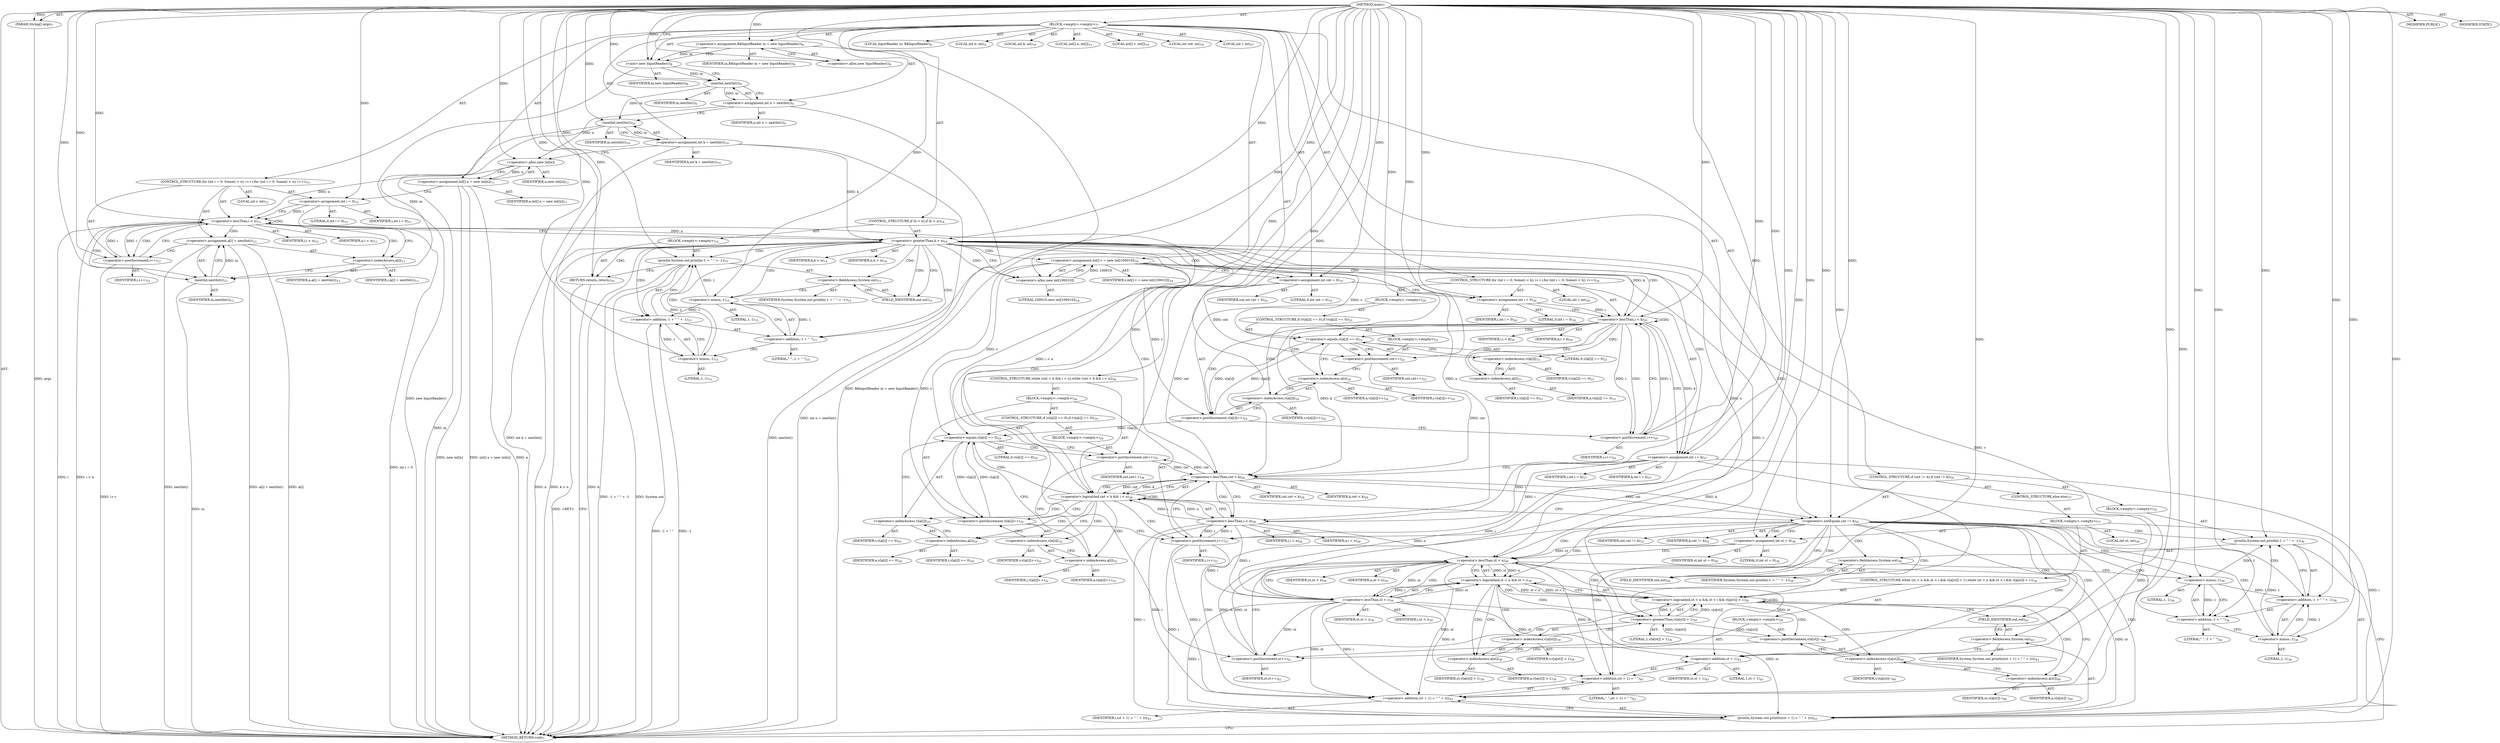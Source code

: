 digraph "main" {  
"31" [label = <(METHOD,main)<SUB>7</SUB>> ]
"32" [label = <(PARAM,String[] args)<SUB>7</SUB>> ]
"33" [label = <(BLOCK,&lt;empty&gt;,&lt;empty&gt;)<SUB>7</SUB>> ]
"4" [label = <(LOCAL,InputReader in: B$InputReader)<SUB>8</SUB>> ]
"34" [label = <(&lt;operator&gt;.assignment,B$InputReader in = new InputReader())<SUB>8</SUB>> ]
"35" [label = <(IDENTIFIER,in,B$InputReader in = new InputReader())<SUB>8</SUB>> ]
"36" [label = <(&lt;operator&gt;.alloc,new InputReader())<SUB>8</SUB>> ]
"37" [label = <(&lt;init&gt;,new InputReader())<SUB>8</SUB>> ]
"3" [label = <(IDENTIFIER,in,new InputReader())<SUB>8</SUB>> ]
"38" [label = <(LOCAL,int n: int)<SUB>9</SUB>> ]
"39" [label = <(&lt;operator&gt;.assignment,int n = nextInt())<SUB>9</SUB>> ]
"40" [label = <(IDENTIFIER,n,int n = nextInt())<SUB>9</SUB>> ]
"41" [label = <(nextInt,nextInt())<SUB>9</SUB>> ]
"42" [label = <(IDENTIFIER,in,nextInt())<SUB>9</SUB>> ]
"43" [label = <(LOCAL,int k: int)<SUB>10</SUB>> ]
"44" [label = <(&lt;operator&gt;.assignment,int k = nextInt())<SUB>10</SUB>> ]
"45" [label = <(IDENTIFIER,k,int k = nextInt())<SUB>10</SUB>> ]
"46" [label = <(nextInt,nextInt())<SUB>10</SUB>> ]
"47" [label = <(IDENTIFIER,in,nextInt())<SUB>10</SUB>> ]
"48" [label = <(LOCAL,int[] a: int[])<SUB>11</SUB>> ]
"49" [label = <(&lt;operator&gt;.assignment,int[] a = new int[n])<SUB>11</SUB>> ]
"50" [label = <(IDENTIFIER,a,int[] a = new int[n])<SUB>11</SUB>> ]
"51" [label = <(&lt;operator&gt;.alloc,new int[n])> ]
"52" [label = <(IDENTIFIER,n,new int[n])<SUB>11</SUB>> ]
"53" [label = <(CONTROL_STRUCTURE,for (int i = 0; Some(i &lt; n); i++),for (int i = 0; Some(i &lt; n); i++))<SUB>12</SUB>> ]
"54" [label = <(LOCAL,int i: int)<SUB>12</SUB>> ]
"55" [label = <(&lt;operator&gt;.assignment,int i = 0)<SUB>12</SUB>> ]
"56" [label = <(IDENTIFIER,i,int i = 0)<SUB>12</SUB>> ]
"57" [label = <(LITERAL,0,int i = 0)<SUB>12</SUB>> ]
"58" [label = <(&lt;operator&gt;.lessThan,i &lt; n)<SUB>12</SUB>> ]
"59" [label = <(IDENTIFIER,i,i &lt; n)<SUB>12</SUB>> ]
"60" [label = <(IDENTIFIER,n,i &lt; n)<SUB>12</SUB>> ]
"61" [label = <(&lt;operator&gt;.postIncrement,i++)<SUB>12</SUB>> ]
"62" [label = <(IDENTIFIER,i,i++)<SUB>12</SUB>> ]
"63" [label = <(&lt;operator&gt;.assignment,a[i] = nextInt())<SUB>13</SUB>> ]
"64" [label = <(&lt;operator&gt;.indexAccess,a[i])<SUB>13</SUB>> ]
"65" [label = <(IDENTIFIER,a,a[i] = nextInt())<SUB>13</SUB>> ]
"66" [label = <(IDENTIFIER,i,a[i] = nextInt())<SUB>13</SUB>> ]
"67" [label = <(nextInt,nextInt())<SUB>13</SUB>> ]
"68" [label = <(IDENTIFIER,in,nextInt())<SUB>13</SUB>> ]
"69" [label = <(CONTROL_STRUCTURE,if (k &gt; n),if (k &gt; n))<SUB>14</SUB>> ]
"70" [label = <(&lt;operator&gt;.greaterThan,k &gt; n)<SUB>14</SUB>> ]
"71" [label = <(IDENTIFIER,k,k &gt; n)<SUB>14</SUB>> ]
"72" [label = <(IDENTIFIER,n,k &gt; n)<SUB>14</SUB>> ]
"73" [label = <(BLOCK,&lt;empty&gt;,&lt;empty&gt;)<SUB>14</SUB>> ]
"74" [label = <(println,System.out.println(-1 + &quot; &quot; + -1))<SUB>15</SUB>> ]
"75" [label = <(&lt;operator&gt;.fieldAccess,System.out)<SUB>15</SUB>> ]
"76" [label = <(IDENTIFIER,System,System.out.println(-1 + &quot; &quot; + -1))<SUB>15</SUB>> ]
"77" [label = <(FIELD_IDENTIFIER,out,out)<SUB>15</SUB>> ]
"78" [label = <(&lt;operator&gt;.addition,-1 + &quot; &quot; + -1)<SUB>15</SUB>> ]
"79" [label = <(&lt;operator&gt;.addition,-1 + &quot; &quot;)<SUB>15</SUB>> ]
"80" [label = <(&lt;operator&gt;.minus,-1)<SUB>15</SUB>> ]
"81" [label = <(LITERAL,1,-1)<SUB>15</SUB>> ]
"82" [label = <(LITERAL,&quot; &quot;,-1 + &quot; &quot;)<SUB>15</SUB>> ]
"83" [label = <(&lt;operator&gt;.minus,-1)<SUB>15</SUB>> ]
"84" [label = <(LITERAL,1,-1)<SUB>15</SUB>> ]
"85" [label = <(RETURN,return;,return;)<SUB>16</SUB>> ]
"86" [label = <(LOCAL,int[] v: int[])<SUB>18</SUB>> ]
"87" [label = <(&lt;operator&gt;.assignment,int[] v = new int[100010])<SUB>18</SUB>> ]
"88" [label = <(IDENTIFIER,v,int[] v = new int[100010])<SUB>18</SUB>> ]
"89" [label = <(&lt;operator&gt;.alloc,new int[100010])> ]
"90" [label = <(LITERAL,100010,new int[100010])<SUB>18</SUB>> ]
"91" [label = <(LOCAL,int cnt: int)<SUB>19</SUB>> ]
"92" [label = <(&lt;operator&gt;.assignment,int cnt = 0)<SUB>19</SUB>> ]
"93" [label = <(IDENTIFIER,cnt,int cnt = 0)<SUB>19</SUB>> ]
"94" [label = <(LITERAL,0,int cnt = 0)<SUB>19</SUB>> ]
"95" [label = <(CONTROL_STRUCTURE,for (int i = 0; Some(i &lt; k); i++),for (int i = 0; Some(i &lt; k); i++))<SUB>20</SUB>> ]
"96" [label = <(LOCAL,int i: int)<SUB>20</SUB>> ]
"97" [label = <(&lt;operator&gt;.assignment,int i = 0)<SUB>20</SUB>> ]
"98" [label = <(IDENTIFIER,i,int i = 0)<SUB>20</SUB>> ]
"99" [label = <(LITERAL,0,int i = 0)<SUB>20</SUB>> ]
"100" [label = <(&lt;operator&gt;.lessThan,i &lt; k)<SUB>20</SUB>> ]
"101" [label = <(IDENTIFIER,i,i &lt; k)<SUB>20</SUB>> ]
"102" [label = <(IDENTIFIER,k,i &lt; k)<SUB>20</SUB>> ]
"103" [label = <(&lt;operator&gt;.postIncrement,i++)<SUB>20</SUB>> ]
"104" [label = <(IDENTIFIER,i,i++)<SUB>20</SUB>> ]
"105" [label = <(BLOCK,&lt;empty&gt;,&lt;empty&gt;)<SUB>20</SUB>> ]
"106" [label = <(CONTROL_STRUCTURE,if (v[a[i]] == 0),if (v[a[i]] == 0))<SUB>21</SUB>> ]
"107" [label = <(&lt;operator&gt;.equals,v[a[i]] == 0)<SUB>21</SUB>> ]
"108" [label = <(&lt;operator&gt;.indexAccess,v[a[i]])<SUB>21</SUB>> ]
"109" [label = <(IDENTIFIER,v,v[a[i]] == 0)<SUB>21</SUB>> ]
"110" [label = <(&lt;operator&gt;.indexAccess,a[i])<SUB>21</SUB>> ]
"111" [label = <(IDENTIFIER,a,v[a[i]] == 0)<SUB>21</SUB>> ]
"112" [label = <(IDENTIFIER,i,v[a[i]] == 0)<SUB>21</SUB>> ]
"113" [label = <(LITERAL,0,v[a[i]] == 0)<SUB>21</SUB>> ]
"114" [label = <(BLOCK,&lt;empty&gt;,&lt;empty&gt;)<SUB>21</SUB>> ]
"115" [label = <(&lt;operator&gt;.postIncrement,cnt++)<SUB>22</SUB>> ]
"116" [label = <(IDENTIFIER,cnt,cnt++)<SUB>22</SUB>> ]
"117" [label = <(&lt;operator&gt;.postIncrement,v[a[i]]++)<SUB>24</SUB>> ]
"118" [label = <(&lt;operator&gt;.indexAccess,v[a[i]])<SUB>24</SUB>> ]
"119" [label = <(IDENTIFIER,v,v[a[i]]++)<SUB>24</SUB>> ]
"120" [label = <(&lt;operator&gt;.indexAccess,a[i])<SUB>24</SUB>> ]
"121" [label = <(IDENTIFIER,a,v[a[i]]++)<SUB>24</SUB>> ]
"122" [label = <(IDENTIFIER,i,v[a[i]]++)<SUB>24</SUB>> ]
"123" [label = <(LOCAL,int i: int)<SUB>27</SUB>> ]
"124" [label = <(&lt;operator&gt;.assignment,int i = k)<SUB>27</SUB>> ]
"125" [label = <(IDENTIFIER,i,int i = k)<SUB>27</SUB>> ]
"126" [label = <(IDENTIFIER,k,int i = k)<SUB>27</SUB>> ]
"127" [label = <(CONTROL_STRUCTURE,while (cnt &lt; k &amp;&amp; i &lt; n),while (cnt &lt; k &amp;&amp; i &lt; n))<SUB>28</SUB>> ]
"128" [label = <(&lt;operator&gt;.logicalAnd,cnt &lt; k &amp;&amp; i &lt; n)<SUB>28</SUB>> ]
"129" [label = <(&lt;operator&gt;.lessThan,cnt &lt; k)<SUB>28</SUB>> ]
"130" [label = <(IDENTIFIER,cnt,cnt &lt; k)<SUB>28</SUB>> ]
"131" [label = <(IDENTIFIER,k,cnt &lt; k)<SUB>28</SUB>> ]
"132" [label = <(&lt;operator&gt;.lessThan,i &lt; n)<SUB>28</SUB>> ]
"133" [label = <(IDENTIFIER,i,i &lt; n)<SUB>28</SUB>> ]
"134" [label = <(IDENTIFIER,n,i &lt; n)<SUB>28</SUB>> ]
"135" [label = <(BLOCK,&lt;empty&gt;,&lt;empty&gt;)<SUB>28</SUB>> ]
"136" [label = <(CONTROL_STRUCTURE,if (v[a[i]] == 0),if (v[a[i]] == 0))<SUB>29</SUB>> ]
"137" [label = <(&lt;operator&gt;.equals,v[a[i]] == 0)<SUB>29</SUB>> ]
"138" [label = <(&lt;operator&gt;.indexAccess,v[a[i]])<SUB>29</SUB>> ]
"139" [label = <(IDENTIFIER,v,v[a[i]] == 0)<SUB>29</SUB>> ]
"140" [label = <(&lt;operator&gt;.indexAccess,a[i])<SUB>29</SUB>> ]
"141" [label = <(IDENTIFIER,a,v[a[i]] == 0)<SUB>29</SUB>> ]
"142" [label = <(IDENTIFIER,i,v[a[i]] == 0)<SUB>29</SUB>> ]
"143" [label = <(LITERAL,0,v[a[i]] == 0)<SUB>29</SUB>> ]
"144" [label = <(BLOCK,&lt;empty&gt;,&lt;empty&gt;)<SUB>29</SUB>> ]
"145" [label = <(&lt;operator&gt;.postIncrement,cnt++)<SUB>30</SUB>> ]
"146" [label = <(IDENTIFIER,cnt,cnt++)<SUB>30</SUB>> ]
"147" [label = <(&lt;operator&gt;.postIncrement,v[a[i]]++)<SUB>32</SUB>> ]
"148" [label = <(&lt;operator&gt;.indexAccess,v[a[i]])<SUB>32</SUB>> ]
"149" [label = <(IDENTIFIER,v,v[a[i]]++)<SUB>32</SUB>> ]
"150" [label = <(&lt;operator&gt;.indexAccess,a[i])<SUB>32</SUB>> ]
"151" [label = <(IDENTIFIER,a,v[a[i]]++)<SUB>32</SUB>> ]
"152" [label = <(IDENTIFIER,i,v[a[i]]++)<SUB>32</SUB>> ]
"153" [label = <(&lt;operator&gt;.postIncrement,i++)<SUB>33</SUB>> ]
"154" [label = <(IDENTIFIER,i,i++)<SUB>33</SUB>> ]
"155" [label = <(CONTROL_STRUCTURE,if (cnt != k),if (cnt != k))<SUB>35</SUB>> ]
"156" [label = <(&lt;operator&gt;.notEquals,cnt != k)<SUB>35</SUB>> ]
"157" [label = <(IDENTIFIER,cnt,cnt != k)<SUB>35</SUB>> ]
"158" [label = <(IDENTIFIER,k,cnt != k)<SUB>35</SUB>> ]
"159" [label = <(BLOCK,&lt;empty&gt;,&lt;empty&gt;)<SUB>35</SUB>> ]
"160" [label = <(println,System.out.println(-1 + &quot; &quot; + -1))<SUB>36</SUB>> ]
"161" [label = <(&lt;operator&gt;.fieldAccess,System.out)<SUB>36</SUB>> ]
"162" [label = <(IDENTIFIER,System,System.out.println(-1 + &quot; &quot; + -1))<SUB>36</SUB>> ]
"163" [label = <(FIELD_IDENTIFIER,out,out)<SUB>36</SUB>> ]
"164" [label = <(&lt;operator&gt;.addition,-1 + &quot; &quot; + -1)<SUB>36</SUB>> ]
"165" [label = <(&lt;operator&gt;.addition,-1 + &quot; &quot;)<SUB>36</SUB>> ]
"166" [label = <(&lt;operator&gt;.minus,-1)<SUB>36</SUB>> ]
"167" [label = <(LITERAL,1,-1)<SUB>36</SUB>> ]
"168" [label = <(LITERAL,&quot; &quot;,-1 + &quot; &quot;)<SUB>36</SUB>> ]
"169" [label = <(&lt;operator&gt;.minus,-1)<SUB>36</SUB>> ]
"170" [label = <(LITERAL,1,-1)<SUB>36</SUB>> ]
"171" [label = <(CONTROL_STRUCTURE,else,else)<SUB>37</SUB>> ]
"172" [label = <(BLOCK,&lt;empty&gt;,&lt;empty&gt;)<SUB>37</SUB>> ]
"173" [label = <(LOCAL,int st: int)<SUB>38</SUB>> ]
"174" [label = <(&lt;operator&gt;.assignment,int st = 0)<SUB>38</SUB>> ]
"175" [label = <(IDENTIFIER,st,int st = 0)<SUB>38</SUB>> ]
"176" [label = <(LITERAL,0,int st = 0)<SUB>38</SUB>> ]
"177" [label = <(CONTROL_STRUCTURE,while (st &lt; n &amp;&amp; st &lt; i &amp;&amp; v[a[st]] &gt; 1),while (st &lt; n &amp;&amp; st &lt; i &amp;&amp; v[a[st]] &gt; 1))<SUB>39</SUB>> ]
"178" [label = <(&lt;operator&gt;.logicalAnd,st &lt; n &amp;&amp; st &lt; i &amp;&amp; v[a[st]] &gt; 1)<SUB>39</SUB>> ]
"179" [label = <(&lt;operator&gt;.logicalAnd,st &lt; n &amp;&amp; st &lt; i)<SUB>39</SUB>> ]
"180" [label = <(&lt;operator&gt;.lessThan,st &lt; n)<SUB>39</SUB>> ]
"181" [label = <(IDENTIFIER,st,st &lt; n)<SUB>39</SUB>> ]
"182" [label = <(IDENTIFIER,n,st &lt; n)<SUB>39</SUB>> ]
"183" [label = <(&lt;operator&gt;.lessThan,st &lt; i)<SUB>39</SUB>> ]
"184" [label = <(IDENTIFIER,st,st &lt; i)<SUB>39</SUB>> ]
"185" [label = <(IDENTIFIER,i,st &lt; i)<SUB>39</SUB>> ]
"186" [label = <(&lt;operator&gt;.greaterThan,v[a[st]] &gt; 1)<SUB>39</SUB>> ]
"187" [label = <(&lt;operator&gt;.indexAccess,v[a[st]])<SUB>39</SUB>> ]
"188" [label = <(IDENTIFIER,v,v[a[st]] &gt; 1)<SUB>39</SUB>> ]
"189" [label = <(&lt;operator&gt;.indexAccess,a[st])<SUB>39</SUB>> ]
"190" [label = <(IDENTIFIER,a,v[a[st]] &gt; 1)<SUB>39</SUB>> ]
"191" [label = <(IDENTIFIER,st,v[a[st]] &gt; 1)<SUB>39</SUB>> ]
"192" [label = <(LITERAL,1,v[a[st]] &gt; 1)<SUB>39</SUB>> ]
"193" [label = <(BLOCK,&lt;empty&gt;,&lt;empty&gt;)<SUB>39</SUB>> ]
"194" [label = <(&lt;operator&gt;.postDecrement,v[a[st]]--)<SUB>40</SUB>> ]
"195" [label = <(&lt;operator&gt;.indexAccess,v[a[st]])<SUB>40</SUB>> ]
"196" [label = <(IDENTIFIER,v,v[a[st]]--)<SUB>40</SUB>> ]
"197" [label = <(&lt;operator&gt;.indexAccess,a[st])<SUB>40</SUB>> ]
"198" [label = <(IDENTIFIER,a,v[a[st]]--)<SUB>40</SUB>> ]
"199" [label = <(IDENTIFIER,st,v[a[st]]--)<SUB>40</SUB>> ]
"200" [label = <(&lt;operator&gt;.postIncrement,st++)<SUB>41</SUB>> ]
"201" [label = <(IDENTIFIER,st,st++)<SUB>41</SUB>> ]
"202" [label = <(println,System.out.println((st + 1) + &quot; &quot; + (i)))<SUB>43</SUB>> ]
"203" [label = <(&lt;operator&gt;.fieldAccess,System.out)<SUB>43</SUB>> ]
"204" [label = <(IDENTIFIER,System,System.out.println((st + 1) + &quot; &quot; + (i)))<SUB>43</SUB>> ]
"205" [label = <(FIELD_IDENTIFIER,out,out)<SUB>43</SUB>> ]
"206" [label = <(&lt;operator&gt;.addition,(st + 1) + &quot; &quot; + (i))<SUB>43</SUB>> ]
"207" [label = <(&lt;operator&gt;.addition,(st + 1) + &quot; &quot;)<SUB>43</SUB>> ]
"208" [label = <(&lt;operator&gt;.addition,st + 1)<SUB>43</SUB>> ]
"209" [label = <(IDENTIFIER,st,st + 1)<SUB>43</SUB>> ]
"210" [label = <(LITERAL,1,st + 1)<SUB>43</SUB>> ]
"211" [label = <(LITERAL,&quot; &quot;,(st + 1) + &quot; &quot;)<SUB>43</SUB>> ]
"212" [label = <(IDENTIFIER,i,(st + 1) + &quot; &quot; + (i))<SUB>43</SUB>> ]
"213" [label = <(MODIFIER,PUBLIC)> ]
"214" [label = <(MODIFIER,STATIC)> ]
"215" [label = <(METHOD_RETURN,void)<SUB>7</SUB>> ]
  "31" -> "32"  [ label = "AST: "] 
  "31" -> "33"  [ label = "AST: "] 
  "31" -> "213"  [ label = "AST: "] 
  "31" -> "214"  [ label = "AST: "] 
  "31" -> "215"  [ label = "AST: "] 
  "33" -> "4"  [ label = "AST: "] 
  "33" -> "34"  [ label = "AST: "] 
  "33" -> "37"  [ label = "AST: "] 
  "33" -> "38"  [ label = "AST: "] 
  "33" -> "39"  [ label = "AST: "] 
  "33" -> "43"  [ label = "AST: "] 
  "33" -> "44"  [ label = "AST: "] 
  "33" -> "48"  [ label = "AST: "] 
  "33" -> "49"  [ label = "AST: "] 
  "33" -> "53"  [ label = "AST: "] 
  "33" -> "69"  [ label = "AST: "] 
  "33" -> "86"  [ label = "AST: "] 
  "33" -> "87"  [ label = "AST: "] 
  "33" -> "91"  [ label = "AST: "] 
  "33" -> "92"  [ label = "AST: "] 
  "33" -> "95"  [ label = "AST: "] 
  "33" -> "123"  [ label = "AST: "] 
  "33" -> "124"  [ label = "AST: "] 
  "33" -> "127"  [ label = "AST: "] 
  "33" -> "155"  [ label = "AST: "] 
  "34" -> "35"  [ label = "AST: "] 
  "34" -> "36"  [ label = "AST: "] 
  "37" -> "3"  [ label = "AST: "] 
  "39" -> "40"  [ label = "AST: "] 
  "39" -> "41"  [ label = "AST: "] 
  "41" -> "42"  [ label = "AST: "] 
  "44" -> "45"  [ label = "AST: "] 
  "44" -> "46"  [ label = "AST: "] 
  "46" -> "47"  [ label = "AST: "] 
  "49" -> "50"  [ label = "AST: "] 
  "49" -> "51"  [ label = "AST: "] 
  "51" -> "52"  [ label = "AST: "] 
  "53" -> "54"  [ label = "AST: "] 
  "53" -> "55"  [ label = "AST: "] 
  "53" -> "58"  [ label = "AST: "] 
  "53" -> "61"  [ label = "AST: "] 
  "53" -> "63"  [ label = "AST: "] 
  "55" -> "56"  [ label = "AST: "] 
  "55" -> "57"  [ label = "AST: "] 
  "58" -> "59"  [ label = "AST: "] 
  "58" -> "60"  [ label = "AST: "] 
  "61" -> "62"  [ label = "AST: "] 
  "63" -> "64"  [ label = "AST: "] 
  "63" -> "67"  [ label = "AST: "] 
  "64" -> "65"  [ label = "AST: "] 
  "64" -> "66"  [ label = "AST: "] 
  "67" -> "68"  [ label = "AST: "] 
  "69" -> "70"  [ label = "AST: "] 
  "69" -> "73"  [ label = "AST: "] 
  "70" -> "71"  [ label = "AST: "] 
  "70" -> "72"  [ label = "AST: "] 
  "73" -> "74"  [ label = "AST: "] 
  "73" -> "85"  [ label = "AST: "] 
  "74" -> "75"  [ label = "AST: "] 
  "74" -> "78"  [ label = "AST: "] 
  "75" -> "76"  [ label = "AST: "] 
  "75" -> "77"  [ label = "AST: "] 
  "78" -> "79"  [ label = "AST: "] 
  "78" -> "83"  [ label = "AST: "] 
  "79" -> "80"  [ label = "AST: "] 
  "79" -> "82"  [ label = "AST: "] 
  "80" -> "81"  [ label = "AST: "] 
  "83" -> "84"  [ label = "AST: "] 
  "87" -> "88"  [ label = "AST: "] 
  "87" -> "89"  [ label = "AST: "] 
  "89" -> "90"  [ label = "AST: "] 
  "92" -> "93"  [ label = "AST: "] 
  "92" -> "94"  [ label = "AST: "] 
  "95" -> "96"  [ label = "AST: "] 
  "95" -> "97"  [ label = "AST: "] 
  "95" -> "100"  [ label = "AST: "] 
  "95" -> "103"  [ label = "AST: "] 
  "95" -> "105"  [ label = "AST: "] 
  "97" -> "98"  [ label = "AST: "] 
  "97" -> "99"  [ label = "AST: "] 
  "100" -> "101"  [ label = "AST: "] 
  "100" -> "102"  [ label = "AST: "] 
  "103" -> "104"  [ label = "AST: "] 
  "105" -> "106"  [ label = "AST: "] 
  "105" -> "117"  [ label = "AST: "] 
  "106" -> "107"  [ label = "AST: "] 
  "106" -> "114"  [ label = "AST: "] 
  "107" -> "108"  [ label = "AST: "] 
  "107" -> "113"  [ label = "AST: "] 
  "108" -> "109"  [ label = "AST: "] 
  "108" -> "110"  [ label = "AST: "] 
  "110" -> "111"  [ label = "AST: "] 
  "110" -> "112"  [ label = "AST: "] 
  "114" -> "115"  [ label = "AST: "] 
  "115" -> "116"  [ label = "AST: "] 
  "117" -> "118"  [ label = "AST: "] 
  "118" -> "119"  [ label = "AST: "] 
  "118" -> "120"  [ label = "AST: "] 
  "120" -> "121"  [ label = "AST: "] 
  "120" -> "122"  [ label = "AST: "] 
  "124" -> "125"  [ label = "AST: "] 
  "124" -> "126"  [ label = "AST: "] 
  "127" -> "128"  [ label = "AST: "] 
  "127" -> "135"  [ label = "AST: "] 
  "128" -> "129"  [ label = "AST: "] 
  "128" -> "132"  [ label = "AST: "] 
  "129" -> "130"  [ label = "AST: "] 
  "129" -> "131"  [ label = "AST: "] 
  "132" -> "133"  [ label = "AST: "] 
  "132" -> "134"  [ label = "AST: "] 
  "135" -> "136"  [ label = "AST: "] 
  "135" -> "147"  [ label = "AST: "] 
  "135" -> "153"  [ label = "AST: "] 
  "136" -> "137"  [ label = "AST: "] 
  "136" -> "144"  [ label = "AST: "] 
  "137" -> "138"  [ label = "AST: "] 
  "137" -> "143"  [ label = "AST: "] 
  "138" -> "139"  [ label = "AST: "] 
  "138" -> "140"  [ label = "AST: "] 
  "140" -> "141"  [ label = "AST: "] 
  "140" -> "142"  [ label = "AST: "] 
  "144" -> "145"  [ label = "AST: "] 
  "145" -> "146"  [ label = "AST: "] 
  "147" -> "148"  [ label = "AST: "] 
  "148" -> "149"  [ label = "AST: "] 
  "148" -> "150"  [ label = "AST: "] 
  "150" -> "151"  [ label = "AST: "] 
  "150" -> "152"  [ label = "AST: "] 
  "153" -> "154"  [ label = "AST: "] 
  "155" -> "156"  [ label = "AST: "] 
  "155" -> "159"  [ label = "AST: "] 
  "155" -> "171"  [ label = "AST: "] 
  "156" -> "157"  [ label = "AST: "] 
  "156" -> "158"  [ label = "AST: "] 
  "159" -> "160"  [ label = "AST: "] 
  "160" -> "161"  [ label = "AST: "] 
  "160" -> "164"  [ label = "AST: "] 
  "161" -> "162"  [ label = "AST: "] 
  "161" -> "163"  [ label = "AST: "] 
  "164" -> "165"  [ label = "AST: "] 
  "164" -> "169"  [ label = "AST: "] 
  "165" -> "166"  [ label = "AST: "] 
  "165" -> "168"  [ label = "AST: "] 
  "166" -> "167"  [ label = "AST: "] 
  "169" -> "170"  [ label = "AST: "] 
  "171" -> "172"  [ label = "AST: "] 
  "172" -> "173"  [ label = "AST: "] 
  "172" -> "174"  [ label = "AST: "] 
  "172" -> "177"  [ label = "AST: "] 
  "172" -> "202"  [ label = "AST: "] 
  "174" -> "175"  [ label = "AST: "] 
  "174" -> "176"  [ label = "AST: "] 
  "177" -> "178"  [ label = "AST: "] 
  "177" -> "193"  [ label = "AST: "] 
  "178" -> "179"  [ label = "AST: "] 
  "178" -> "186"  [ label = "AST: "] 
  "179" -> "180"  [ label = "AST: "] 
  "179" -> "183"  [ label = "AST: "] 
  "180" -> "181"  [ label = "AST: "] 
  "180" -> "182"  [ label = "AST: "] 
  "183" -> "184"  [ label = "AST: "] 
  "183" -> "185"  [ label = "AST: "] 
  "186" -> "187"  [ label = "AST: "] 
  "186" -> "192"  [ label = "AST: "] 
  "187" -> "188"  [ label = "AST: "] 
  "187" -> "189"  [ label = "AST: "] 
  "189" -> "190"  [ label = "AST: "] 
  "189" -> "191"  [ label = "AST: "] 
  "193" -> "194"  [ label = "AST: "] 
  "193" -> "200"  [ label = "AST: "] 
  "194" -> "195"  [ label = "AST: "] 
  "195" -> "196"  [ label = "AST: "] 
  "195" -> "197"  [ label = "AST: "] 
  "197" -> "198"  [ label = "AST: "] 
  "197" -> "199"  [ label = "AST: "] 
  "200" -> "201"  [ label = "AST: "] 
  "202" -> "203"  [ label = "AST: "] 
  "202" -> "206"  [ label = "AST: "] 
  "203" -> "204"  [ label = "AST: "] 
  "203" -> "205"  [ label = "AST: "] 
  "206" -> "207"  [ label = "AST: "] 
  "206" -> "212"  [ label = "AST: "] 
  "207" -> "208"  [ label = "AST: "] 
  "207" -> "211"  [ label = "AST: "] 
  "208" -> "209"  [ label = "AST: "] 
  "208" -> "210"  [ label = "AST: "] 
  "34" -> "37"  [ label = "CFG: "] 
  "37" -> "41"  [ label = "CFG: "] 
  "39" -> "46"  [ label = "CFG: "] 
  "44" -> "51"  [ label = "CFG: "] 
  "49" -> "55"  [ label = "CFG: "] 
  "87" -> "92"  [ label = "CFG: "] 
  "92" -> "97"  [ label = "CFG: "] 
  "124" -> "129"  [ label = "CFG: "] 
  "36" -> "34"  [ label = "CFG: "] 
  "41" -> "39"  [ label = "CFG: "] 
  "46" -> "44"  [ label = "CFG: "] 
  "51" -> "49"  [ label = "CFG: "] 
  "55" -> "58"  [ label = "CFG: "] 
  "58" -> "64"  [ label = "CFG: "] 
  "58" -> "70"  [ label = "CFG: "] 
  "61" -> "58"  [ label = "CFG: "] 
  "63" -> "61"  [ label = "CFG: "] 
  "70" -> "77"  [ label = "CFG: "] 
  "70" -> "89"  [ label = "CFG: "] 
  "89" -> "87"  [ label = "CFG: "] 
  "97" -> "100"  [ label = "CFG: "] 
  "100" -> "110"  [ label = "CFG: "] 
  "100" -> "124"  [ label = "CFG: "] 
  "103" -> "100"  [ label = "CFG: "] 
  "128" -> "140"  [ label = "CFG: "] 
  "128" -> "156"  [ label = "CFG: "] 
  "156" -> "163"  [ label = "CFG: "] 
  "156" -> "174"  [ label = "CFG: "] 
  "64" -> "67"  [ label = "CFG: "] 
  "67" -> "63"  [ label = "CFG: "] 
  "74" -> "85"  [ label = "CFG: "] 
  "85" -> "215"  [ label = "CFG: "] 
  "117" -> "103"  [ label = "CFG: "] 
  "129" -> "128"  [ label = "CFG: "] 
  "129" -> "132"  [ label = "CFG: "] 
  "132" -> "128"  [ label = "CFG: "] 
  "147" -> "153"  [ label = "CFG: "] 
  "153" -> "129"  [ label = "CFG: "] 
  "160" -> "215"  [ label = "CFG: "] 
  "75" -> "80"  [ label = "CFG: "] 
  "78" -> "74"  [ label = "CFG: "] 
  "107" -> "115"  [ label = "CFG: "] 
  "107" -> "120"  [ label = "CFG: "] 
  "118" -> "117"  [ label = "CFG: "] 
  "137" -> "145"  [ label = "CFG: "] 
  "137" -> "150"  [ label = "CFG: "] 
  "148" -> "147"  [ label = "CFG: "] 
  "161" -> "166"  [ label = "CFG: "] 
  "164" -> "160"  [ label = "CFG: "] 
  "174" -> "180"  [ label = "CFG: "] 
  "202" -> "215"  [ label = "CFG: "] 
  "77" -> "75"  [ label = "CFG: "] 
  "79" -> "83"  [ label = "CFG: "] 
  "83" -> "78"  [ label = "CFG: "] 
  "108" -> "107"  [ label = "CFG: "] 
  "115" -> "120"  [ label = "CFG: "] 
  "120" -> "118"  [ label = "CFG: "] 
  "138" -> "137"  [ label = "CFG: "] 
  "145" -> "150"  [ label = "CFG: "] 
  "150" -> "148"  [ label = "CFG: "] 
  "163" -> "161"  [ label = "CFG: "] 
  "165" -> "169"  [ label = "CFG: "] 
  "169" -> "164"  [ label = "CFG: "] 
  "178" -> "197"  [ label = "CFG: "] 
  "178" -> "205"  [ label = "CFG: "] 
  "203" -> "208"  [ label = "CFG: "] 
  "206" -> "202"  [ label = "CFG: "] 
  "80" -> "79"  [ label = "CFG: "] 
  "110" -> "108"  [ label = "CFG: "] 
  "140" -> "138"  [ label = "CFG: "] 
  "166" -> "165"  [ label = "CFG: "] 
  "179" -> "178"  [ label = "CFG: "] 
  "179" -> "189"  [ label = "CFG: "] 
  "186" -> "178"  [ label = "CFG: "] 
  "194" -> "200"  [ label = "CFG: "] 
  "200" -> "180"  [ label = "CFG: "] 
  "205" -> "203"  [ label = "CFG: "] 
  "207" -> "206"  [ label = "CFG: "] 
  "180" -> "179"  [ label = "CFG: "] 
  "180" -> "183"  [ label = "CFG: "] 
  "183" -> "179"  [ label = "CFG: "] 
  "187" -> "186"  [ label = "CFG: "] 
  "195" -> "194"  [ label = "CFG: "] 
  "208" -> "207"  [ label = "CFG: "] 
  "189" -> "187"  [ label = "CFG: "] 
  "197" -> "195"  [ label = "CFG: "] 
  "31" -> "36"  [ label = "CFG: "] 
  "85" -> "215"  [ label = "DDG: &lt;RET&gt;"] 
  "32" -> "215"  [ label = "DDG: args"] 
  "34" -> "215"  [ label = "DDG: B$InputReader in = new InputReader()"] 
  "37" -> "215"  [ label = "DDG: new InputReader()"] 
  "39" -> "215"  [ label = "DDG: int n = nextInt()"] 
  "46" -> "215"  [ label = "DDG: in"] 
  "44" -> "215"  [ label = "DDG: nextInt()"] 
  "44" -> "215"  [ label = "DDG: int k = nextInt()"] 
  "49" -> "215"  [ label = "DDG: a"] 
  "49" -> "215"  [ label = "DDG: new int[n]"] 
  "49" -> "215"  [ label = "DDG: int[] a = new int[n]"] 
  "55" -> "215"  [ label = "DDG: int i = 0"] 
  "58" -> "215"  [ label = "DDG: i"] 
  "58" -> "215"  [ label = "DDG: i &lt; n"] 
  "70" -> "215"  [ label = "DDG: k"] 
  "70" -> "215"  [ label = "DDG: n"] 
  "70" -> "215"  [ label = "DDG: k &gt; n"] 
  "74" -> "215"  [ label = "DDG: System.out"] 
  "78" -> "215"  [ label = "DDG: -1 + &quot; &quot;"] 
  "78" -> "215"  [ label = "DDG: -1"] 
  "74" -> "215"  [ label = "DDG: -1 + &quot; &quot; + -1"] 
  "63" -> "215"  [ label = "DDG: a[i]"] 
  "67" -> "215"  [ label = "DDG: in"] 
  "63" -> "215"  [ label = "DDG: nextInt()"] 
  "63" -> "215"  [ label = "DDG: a[i] = nextInt()"] 
  "61" -> "215"  [ label = "DDG: i++"] 
  "31" -> "32"  [ label = "DDG: "] 
  "31" -> "34"  [ label = "DDG: "] 
  "41" -> "39"  [ label = "DDG: in"] 
  "46" -> "44"  [ label = "DDG: in"] 
  "51" -> "49"  [ label = "DDG: n"] 
  "89" -> "87"  [ label = "DDG: 100010"] 
  "31" -> "92"  [ label = "DDG: "] 
  "100" -> "124"  [ label = "DDG: k"] 
  "31" -> "124"  [ label = "DDG: "] 
  "34" -> "37"  [ label = "DDG: in"] 
  "31" -> "37"  [ label = "DDG: "] 
  "31" -> "55"  [ label = "DDG: "] 
  "67" -> "63"  [ label = "DDG: in"] 
  "31" -> "97"  [ label = "DDG: "] 
  "37" -> "41"  [ label = "DDG: in"] 
  "31" -> "41"  [ label = "DDG: "] 
  "41" -> "46"  [ label = "DDG: in"] 
  "31" -> "46"  [ label = "DDG: "] 
  "39" -> "51"  [ label = "DDG: n"] 
  "31" -> "51"  [ label = "DDG: "] 
  "55" -> "58"  [ label = "DDG: i"] 
  "61" -> "58"  [ label = "DDG: i"] 
  "31" -> "58"  [ label = "DDG: "] 
  "51" -> "58"  [ label = "DDG: n"] 
  "58" -> "61"  [ label = "DDG: i"] 
  "31" -> "61"  [ label = "DDG: "] 
  "44" -> "70"  [ label = "DDG: k"] 
  "31" -> "70"  [ label = "DDG: "] 
  "58" -> "70"  [ label = "DDG: n"] 
  "31" -> "85"  [ label = "DDG: "] 
  "31" -> "89"  [ label = "DDG: "] 
  "97" -> "100"  [ label = "DDG: i"] 
  "103" -> "100"  [ label = "DDG: i"] 
  "31" -> "100"  [ label = "DDG: "] 
  "70" -> "100"  [ label = "DDG: k"] 
  "100" -> "103"  [ label = "DDG: i"] 
  "31" -> "103"  [ label = "DDG: "] 
  "129" -> "128"  [ label = "DDG: cnt"] 
  "129" -> "128"  [ label = "DDG: k"] 
  "58" -> "128"  [ label = "DDG: i &lt; n"] 
  "132" -> "128"  [ label = "DDG: i"] 
  "132" -> "128"  [ label = "DDG: n"] 
  "129" -> "156"  [ label = "DDG: cnt"] 
  "31" -> "156"  [ label = "DDG: "] 
  "129" -> "156"  [ label = "DDG: k"] 
  "46" -> "67"  [ label = "DDG: in"] 
  "31" -> "67"  [ label = "DDG: "] 
  "80" -> "74"  [ label = "DDG: 1"] 
  "31" -> "74"  [ label = "DDG: "] 
  "83" -> "74"  [ label = "DDG: 1"] 
  "87" -> "117"  [ label = "DDG: v"] 
  "107" -> "117"  [ label = "DDG: v[a[i]]"] 
  "92" -> "129"  [ label = "DDG: cnt"] 
  "145" -> "129"  [ label = "DDG: cnt"] 
  "115" -> "129"  [ label = "DDG: cnt"] 
  "31" -> "129"  [ label = "DDG: "] 
  "100" -> "129"  [ label = "DDG: k"] 
  "124" -> "132"  [ label = "DDG: i"] 
  "153" -> "132"  [ label = "DDG: i"] 
  "31" -> "132"  [ label = "DDG: "] 
  "70" -> "132"  [ label = "DDG: n"] 
  "87" -> "147"  [ label = "DDG: v"] 
  "137" -> "147"  [ label = "DDG: v[a[i]]"] 
  "124" -> "153"  [ label = "DDG: i"] 
  "132" -> "153"  [ label = "DDG: i"] 
  "31" -> "153"  [ label = "DDG: "] 
  "166" -> "160"  [ label = "DDG: 1"] 
  "31" -> "160"  [ label = "DDG: "] 
  "169" -> "160"  [ label = "DDG: 1"] 
  "31" -> "174"  [ label = "DDG: "] 
  "80" -> "78"  [ label = "DDG: 1"] 
  "31" -> "78"  [ label = "DDG: "] 
  "83" -> "78"  [ label = "DDG: 1"] 
  "87" -> "107"  [ label = "DDG: v"] 
  "117" -> "107"  [ label = "DDG: v[a[i]]"] 
  "31" -> "107"  [ label = "DDG: "] 
  "87" -> "137"  [ label = "DDG: v"] 
  "147" -> "137"  [ label = "DDG: v[a[i]]"] 
  "117" -> "137"  [ label = "DDG: v[a[i]]"] 
  "31" -> "137"  [ label = "DDG: "] 
  "166" -> "164"  [ label = "DDG: 1"] 
  "31" -> "164"  [ label = "DDG: "] 
  "169" -> "164"  [ label = "DDG: 1"] 
  "180" -> "202"  [ label = "DDG: st"] 
  "183" -> "202"  [ label = "DDG: st"] 
  "31" -> "202"  [ label = "DDG: "] 
  "124" -> "202"  [ label = "DDG: i"] 
  "132" -> "202"  [ label = "DDG: i"] 
  "183" -> "202"  [ label = "DDG: i"] 
  "153" -> "202"  [ label = "DDG: i"] 
  "80" -> "79"  [ label = "DDG: 1"] 
  "31" -> "79"  [ label = "DDG: "] 
  "31" -> "83"  [ label = "DDG: "] 
  "92" -> "115"  [ label = "DDG: cnt"] 
  "31" -> "115"  [ label = "DDG: "] 
  "129" -> "145"  [ label = "DDG: cnt"] 
  "31" -> "145"  [ label = "DDG: "] 
  "166" -> "165"  [ label = "DDG: 1"] 
  "31" -> "165"  [ label = "DDG: "] 
  "31" -> "169"  [ label = "DDG: "] 
  "179" -> "178"  [ label = "DDG: st &lt; n"] 
  "179" -> "178"  [ label = "DDG: st &lt; i"] 
  "186" -> "178"  [ label = "DDG: v[a[st]]"] 
  "186" -> "178"  [ label = "DDG: 1"] 
  "180" -> "206"  [ label = "DDG: st"] 
  "183" -> "206"  [ label = "DDG: st"] 
  "31" -> "206"  [ label = "DDG: "] 
  "124" -> "206"  [ label = "DDG: i"] 
  "132" -> "206"  [ label = "DDG: i"] 
  "183" -> "206"  [ label = "DDG: i"] 
  "153" -> "206"  [ label = "DDG: i"] 
  "31" -> "80"  [ label = "DDG: "] 
  "31" -> "166"  [ label = "DDG: "] 
  "180" -> "179"  [ label = "DDG: st"] 
  "180" -> "179"  [ label = "DDG: n"] 
  "183" -> "179"  [ label = "DDG: st"] 
  "183" -> "179"  [ label = "DDG: i"] 
  "87" -> "186"  [ label = "DDG: v"] 
  "194" -> "186"  [ label = "DDG: v[a[st]]"] 
  "31" -> "186"  [ label = "DDG: "] 
  "87" -> "194"  [ label = "DDG: v"] 
  "186" -> "194"  [ label = "DDG: v[a[st]]"] 
  "180" -> "200"  [ label = "DDG: st"] 
  "183" -> "200"  [ label = "DDG: st"] 
  "31" -> "200"  [ label = "DDG: "] 
  "180" -> "207"  [ label = "DDG: st"] 
  "183" -> "207"  [ label = "DDG: st"] 
  "31" -> "207"  [ label = "DDG: "] 
  "174" -> "180"  [ label = "DDG: st"] 
  "200" -> "180"  [ label = "DDG: st"] 
  "31" -> "180"  [ label = "DDG: "] 
  "70" -> "180"  [ label = "DDG: n"] 
  "132" -> "180"  [ label = "DDG: n"] 
  "180" -> "183"  [ label = "DDG: st"] 
  "31" -> "183"  [ label = "DDG: "] 
  "124" -> "183"  [ label = "DDG: i"] 
  "132" -> "183"  [ label = "DDG: i"] 
  "153" -> "183"  [ label = "DDG: i"] 
  "180" -> "208"  [ label = "DDG: st"] 
  "183" -> "208"  [ label = "DDG: st"] 
  "31" -> "208"  [ label = "DDG: "] 
  "58" -> "64"  [ label = "CDG: "] 
  "58" -> "67"  [ label = "CDG: "] 
  "58" -> "58"  [ label = "CDG: "] 
  "58" -> "61"  [ label = "CDG: "] 
  "58" -> "63"  [ label = "CDG: "] 
  "70" -> "77"  [ label = "CDG: "] 
  "70" -> "75"  [ label = "CDG: "] 
  "70" -> "128"  [ label = "CDG: "] 
  "70" -> "85"  [ label = "CDG: "] 
  "70" -> "74"  [ label = "CDG: "] 
  "70" -> "92"  [ label = "CDG: "] 
  "70" -> "87"  [ label = "CDG: "] 
  "70" -> "97"  [ label = "CDG: "] 
  "70" -> "129"  [ label = "CDG: "] 
  "70" -> "79"  [ label = "CDG: "] 
  "70" -> "80"  [ label = "CDG: "] 
  "70" -> "100"  [ label = "CDG: "] 
  "70" -> "89"  [ label = "CDG: "] 
  "70" -> "83"  [ label = "CDG: "] 
  "70" -> "156"  [ label = "CDG: "] 
  "70" -> "124"  [ label = "CDG: "] 
  "70" -> "78"  [ label = "CDG: "] 
  "100" -> "107"  [ label = "CDG: "] 
  "100" -> "120"  [ label = "CDG: "] 
  "100" -> "103"  [ label = "CDG: "] 
  "100" -> "118"  [ label = "CDG: "] 
  "100" -> "100"  [ label = "CDG: "] 
  "100" -> "108"  [ label = "CDG: "] 
  "100" -> "110"  [ label = "CDG: "] 
  "100" -> "117"  [ label = "CDG: "] 
  "128" -> "128"  [ label = "CDG: "] 
  "128" -> "150"  [ label = "CDG: "] 
  "128" -> "153"  [ label = "CDG: "] 
  "128" -> "129"  [ label = "CDG: "] 
  "128" -> "138"  [ label = "CDG: "] 
  "128" -> "148"  [ label = "CDG: "] 
  "128" -> "137"  [ label = "CDG: "] 
  "128" -> "140"  [ label = "CDG: "] 
  "128" -> "147"  [ label = "CDG: "] 
  "156" -> "169"  [ label = "CDG: "] 
  "156" -> "161"  [ label = "CDG: "] 
  "156" -> "163"  [ label = "CDG: "] 
  "156" -> "179"  [ label = "CDG: "] 
  "156" -> "178"  [ label = "CDG: "] 
  "156" -> "206"  [ label = "CDG: "] 
  "156" -> "208"  [ label = "CDG: "] 
  "156" -> "207"  [ label = "CDG: "] 
  "156" -> "174"  [ label = "CDG: "] 
  "156" -> "164"  [ label = "CDG: "] 
  "156" -> "202"  [ label = "CDG: "] 
  "156" -> "180"  [ label = "CDG: "] 
  "156" -> "205"  [ label = "CDG: "] 
  "156" -> "160"  [ label = "CDG: "] 
  "156" -> "166"  [ label = "CDG: "] 
  "156" -> "165"  [ label = "CDG: "] 
  "156" -> "203"  [ label = "CDG: "] 
  "129" -> "132"  [ label = "CDG: "] 
  "107" -> "115"  [ label = "CDG: "] 
  "137" -> "145"  [ label = "CDG: "] 
  "178" -> "179"  [ label = "CDG: "] 
  "178" -> "178"  [ label = "CDG: "] 
  "178" -> "197"  [ label = "CDG: "] 
  "178" -> "195"  [ label = "CDG: "] 
  "178" -> "194"  [ label = "CDG: "] 
  "178" -> "180"  [ label = "CDG: "] 
  "178" -> "200"  [ label = "CDG: "] 
  "179" -> "189"  [ label = "CDG: "] 
  "179" -> "187"  [ label = "CDG: "] 
  "179" -> "186"  [ label = "CDG: "] 
  "180" -> "183"  [ label = "CDG: "] 
}
